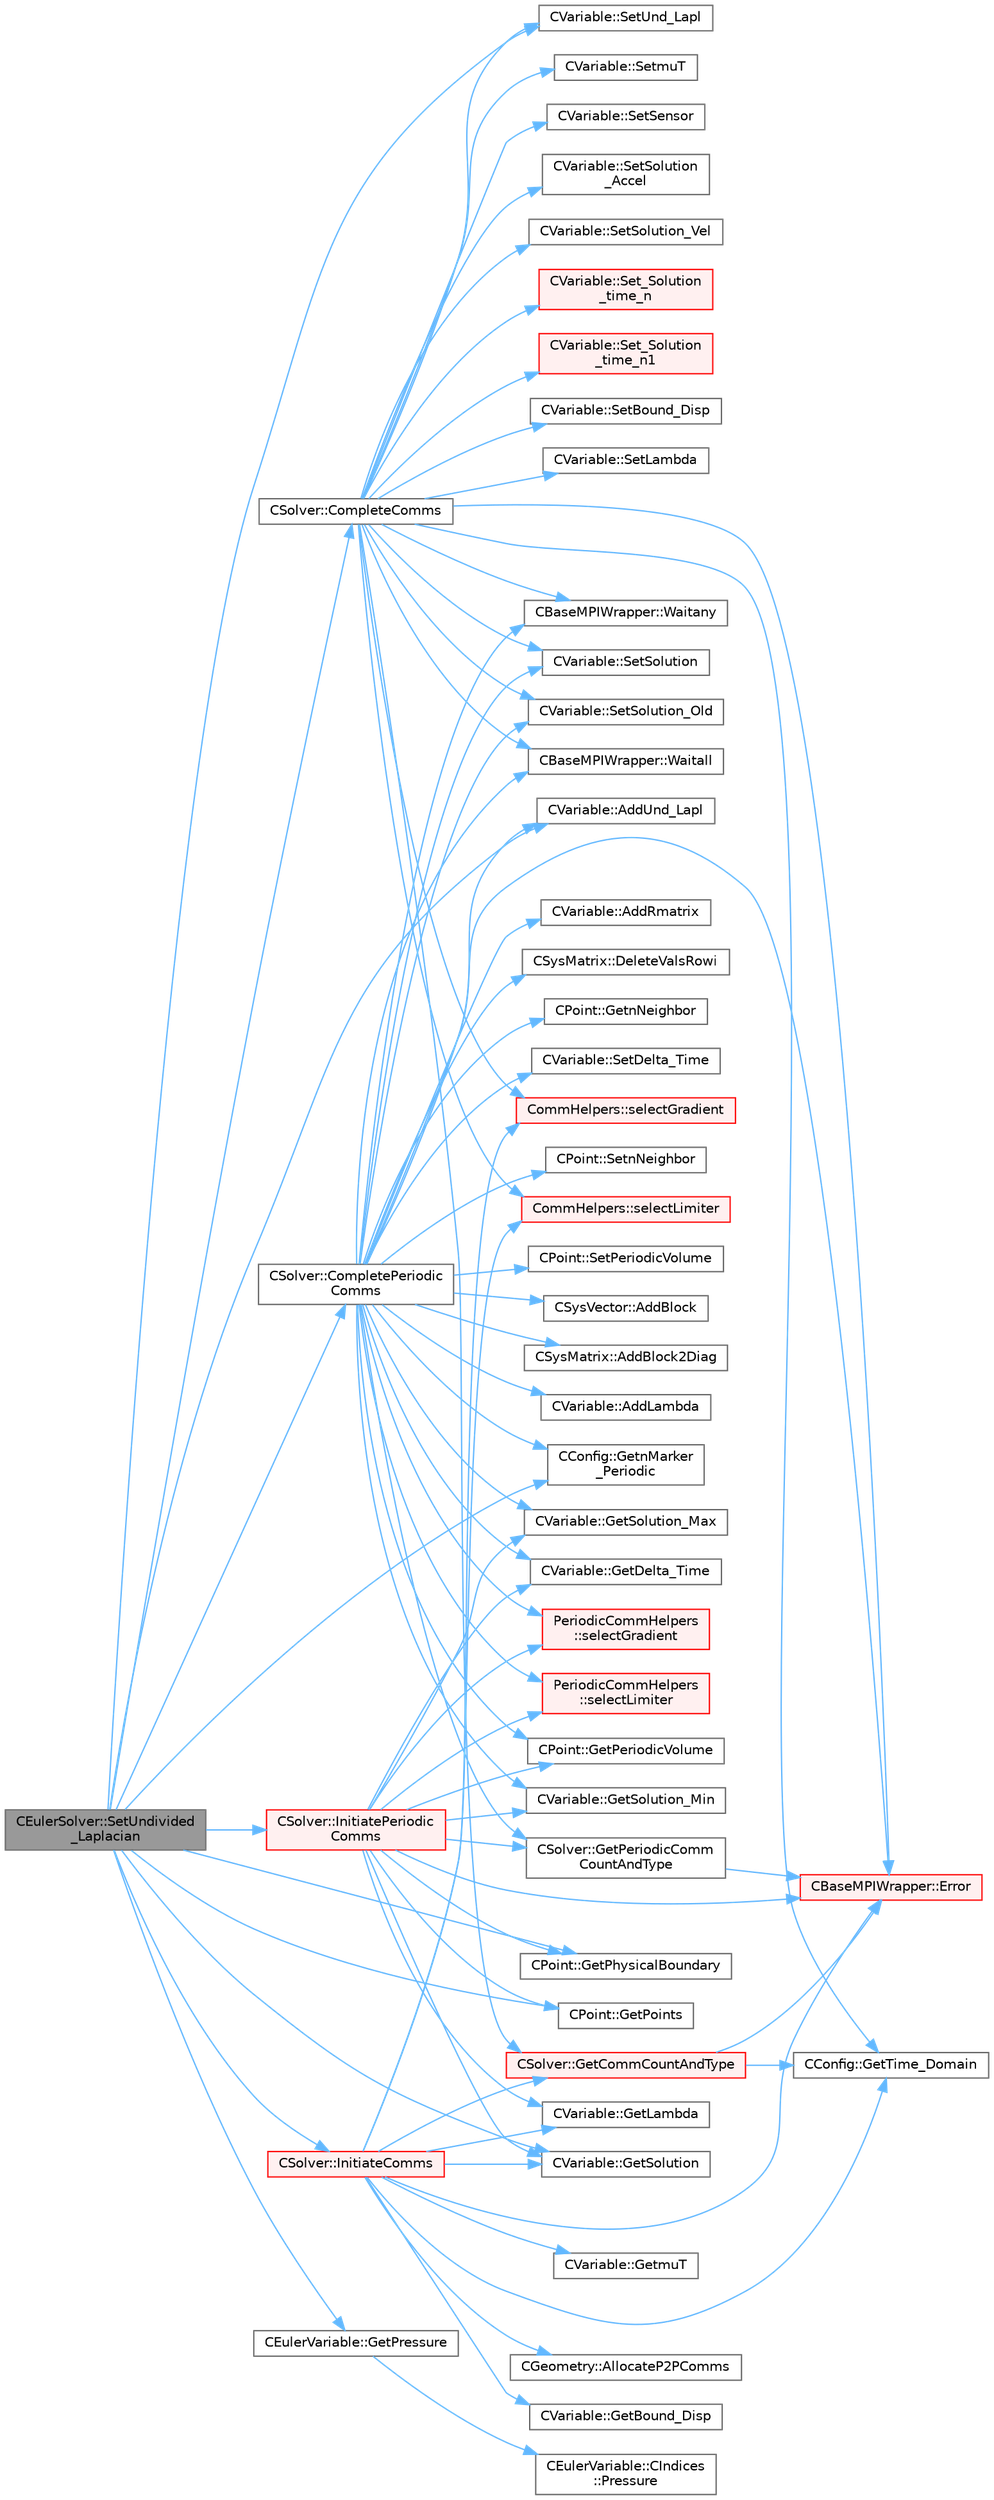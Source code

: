 digraph "CEulerSolver::SetUndivided_Laplacian"
{
 // LATEX_PDF_SIZE
  bgcolor="transparent";
  edge [fontname=Helvetica,fontsize=10,labelfontname=Helvetica,labelfontsize=10];
  node [fontname=Helvetica,fontsize=10,shape=box,height=0.2,width=0.4];
  rankdir="LR";
  Node1 [id="Node000001",label="CEulerSolver::SetUndivided\l_Laplacian",height=0.2,width=0.4,color="gray40", fillcolor="grey60", style="filled", fontcolor="black",tooltip="Compute the undivided laplacian for the solution."];
  Node1 -> Node2 [id="edge1_Node000001_Node000002",color="steelblue1",style="solid",tooltip=" "];
  Node2 [id="Node000002",label="CVariable::AddUnd_Lapl",height=0.2,width=0.4,color="grey40", fillcolor="white", style="filled",URL="$classCVariable.html#a1a920f04028a1c5ae487550cef89920a",tooltip="Increment the value of the undivided laplacian of the solution."];
  Node1 -> Node3 [id="edge2_Node000001_Node000003",color="steelblue1",style="solid",tooltip=" "];
  Node3 [id="Node000003",label="CSolver::CompleteComms",height=0.2,width=0.4,color="grey40", fillcolor="white", style="filled",URL="$classCSolver.html#a6891c839827efbebdcbf9a349f4da92c",tooltip="Routine to complete the set of non-blocking communications launched by InitiateComms() and unpacking ..."];
  Node3 -> Node4 [id="edge3_Node000003_Node000004",color="steelblue1",style="solid",tooltip=" "];
  Node4 [id="Node000004",label="CBaseMPIWrapper::Error",height=0.2,width=0.4,color="red", fillcolor="#FFF0F0", style="filled",URL="$classCBaseMPIWrapper.html#a04457c47629bda56704e6a8804833eeb",tooltip=" "];
  Node3 -> Node6 [id="edge4_Node000003_Node000006",color="steelblue1",style="solid",tooltip=" "];
  Node6 [id="Node000006",label="CSolver::GetCommCountAndType",height=0.2,width=0.4,color="red", fillcolor="#FFF0F0", style="filled",URL="$classCSolver.html#a56fdda7e77a14dfc70449ecef91336e7",tooltip="Helper function to define the type and number of variables per point for each communication type."];
  Node6 -> Node4 [id="edge5_Node000006_Node000004",color="steelblue1",style="solid",tooltip=" "];
  Node6 -> Node8 [id="edge6_Node000006_Node000008",color="steelblue1",style="solid",tooltip=" "];
  Node8 [id="Node000008",label="CConfig::GetTime_Domain",height=0.2,width=0.4,color="grey40", fillcolor="white", style="filled",URL="$classCConfig.html#a85d2e3cf43b77c63642c40c235b853f3",tooltip="Check if the multizone problem is solved for time domain."];
  Node3 -> Node8 [id="edge7_Node000003_Node000008",color="steelblue1",style="solid",tooltip=" "];
  Node3 -> Node9 [id="edge8_Node000003_Node000009",color="steelblue1",style="solid",tooltip=" "];
  Node9 [id="Node000009",label="CommHelpers::selectGradient",height=0.2,width=0.4,color="red", fillcolor="#FFF0F0", style="filled",URL="$namespaceCommHelpers.html#a691c54929c54c5e0b153a99f22217c8b",tooltip=" "];
  Node3 -> Node14 [id="edge9_Node000003_Node000014",color="steelblue1",style="solid",tooltip=" "];
  Node14 [id="Node000014",label="CommHelpers::selectLimiter",height=0.2,width=0.4,color="red", fillcolor="#FFF0F0", style="filled",URL="$namespaceCommHelpers.html#a88e9c22d59034b9b975cd978e1d99db1",tooltip=" "];
  Node3 -> Node18 [id="edge10_Node000003_Node000018",color="steelblue1",style="solid",tooltip=" "];
  Node18 [id="Node000018",label="CVariable::Set_Solution\l_time_n",height=0.2,width=0.4,color="red", fillcolor="#FFF0F0", style="filled",URL="$classCVariable.html#abf55f051089ec13d9c0422ed3389a9dc",tooltip="Set the variable solution at time n."];
  Node3 -> Node22 [id="edge11_Node000003_Node000022",color="steelblue1",style="solid",tooltip=" "];
  Node22 [id="Node000022",label="CVariable::Set_Solution\l_time_n1",height=0.2,width=0.4,color="red", fillcolor="#FFF0F0", style="filled",URL="$classCVariable.html#a527a337871bb37c3bb2df40c2b946884",tooltip="Set the variable solution at time n-1."];
  Node3 -> Node23 [id="edge12_Node000003_Node000023",color="steelblue1",style="solid",tooltip=" "];
  Node23 [id="Node000023",label="CVariable::SetBound_Disp",height=0.2,width=0.4,color="grey40", fillcolor="white", style="filled",URL="$classCVariable.html#a840431a0403b4bddd0a99dbfdf365795",tooltip="A virtual member. Set the boundary displacement."];
  Node3 -> Node24 [id="edge13_Node000003_Node000024",color="steelblue1",style="solid",tooltip=" "];
  Node24 [id="Node000024",label="CVariable::SetLambda",height=0.2,width=0.4,color="grey40", fillcolor="white", style="filled",URL="$classCVariable.html#afc0086076d62561f31a39f774c297428",tooltip="Set the value of the spectral radius."];
  Node3 -> Node25 [id="edge14_Node000003_Node000025",color="steelblue1",style="solid",tooltip=" "];
  Node25 [id="Node000025",label="CVariable::SetmuT",height=0.2,width=0.4,color="grey40", fillcolor="white", style="filled",URL="$classCVariable.html#a91256a1e927c5a529d853d0f127243de",tooltip="Set the value of the eddy viscosity."];
  Node3 -> Node26 [id="edge15_Node000003_Node000026",color="steelblue1",style="solid",tooltip=" "];
  Node26 [id="Node000026",label="CVariable::SetSensor",height=0.2,width=0.4,color="grey40", fillcolor="white", style="filled",URL="$classCVariable.html#a79ebe4ea3cc8eccd8b004256c5492a9e",tooltip="Set pressure sensor."];
  Node3 -> Node27 [id="edge16_Node000003_Node000027",color="steelblue1",style="solid",tooltip=" "];
  Node27 [id="Node000027",label="CVariable::SetSolution",height=0.2,width=0.4,color="grey40", fillcolor="white", style="filled",URL="$classCVariable.html#a22fbbd7bc6491672843000644a05c6a5",tooltip="Set the value of the solution, all variables."];
  Node3 -> Node28 [id="edge17_Node000003_Node000028",color="steelblue1",style="solid",tooltip=" "];
  Node28 [id="Node000028",label="CVariable::SetSolution\l_Accel",height=0.2,width=0.4,color="grey40", fillcolor="white", style="filled",URL="$classCVariable.html#af87029baec777039085fb1ff17ee9555",tooltip="Set the value of the acceleration (Structural Analysis)."];
  Node3 -> Node29 [id="edge18_Node000003_Node000029",color="steelblue1",style="solid",tooltip=" "];
  Node29 [id="Node000029",label="CVariable::SetSolution_Old",height=0.2,width=0.4,color="grey40", fillcolor="white", style="filled",URL="$classCVariable.html#a6ee4d8d450971204cc054a33d6473732",tooltip="Set the value of the old solution."];
  Node3 -> Node30 [id="edge19_Node000003_Node000030",color="steelblue1",style="solid",tooltip=" "];
  Node30 [id="Node000030",label="CVariable::SetSolution_Vel",height=0.2,width=0.4,color="grey40", fillcolor="white", style="filled",URL="$classCVariable.html#a5c1430d98acd399f1371f23e6fae053f",tooltip="Set the value of the velocity (Structural Analysis)."];
  Node3 -> Node31 [id="edge20_Node000003_Node000031",color="steelblue1",style="solid",tooltip=" "];
  Node31 [id="Node000031",label="CVariable::SetUnd_Lapl",height=0.2,width=0.4,color="grey40", fillcolor="white", style="filled",URL="$classCVariable.html#a70f0c6e3ddcf2fdcde3b90f217a0d4a3",tooltip="Set a value to the undivided laplacian."];
  Node3 -> Node32 [id="edge21_Node000003_Node000032",color="steelblue1",style="solid",tooltip=" "];
  Node32 [id="Node000032",label="CBaseMPIWrapper::Waitall",height=0.2,width=0.4,color="grey40", fillcolor="white", style="filled",URL="$classCBaseMPIWrapper.html#a01c02f8c0c799ccd15023f0c2c3cae27",tooltip=" "];
  Node3 -> Node33 [id="edge22_Node000003_Node000033",color="steelblue1",style="solid",tooltip=" "];
  Node33 [id="Node000033",label="CBaseMPIWrapper::Waitany",height=0.2,width=0.4,color="grey40", fillcolor="white", style="filled",URL="$classCBaseMPIWrapper.html#a5f4a1382f625fbbfb2c6224a87591825",tooltip=" "];
  Node1 -> Node34 [id="edge23_Node000001_Node000034",color="steelblue1",style="solid",tooltip=" "];
  Node34 [id="Node000034",label="CSolver::CompletePeriodic\lComms",height=0.2,width=0.4,color="grey40", fillcolor="white", style="filled",URL="$classCSolver.html#a6b9c3e0290bce84f14ad3fde8ffa8658",tooltip="Routine to complete the set of non-blocking periodic communications launched by InitiatePeriodicComms..."];
  Node34 -> Node35 [id="edge24_Node000034_Node000035",color="steelblue1",style="solid",tooltip=" "];
  Node35 [id="Node000035",label="CSysVector::AddBlock",height=0.2,width=0.4,color="grey40", fillcolor="white", style="filled",URL="$classCSysVector.html#aa463275cba394503a9778529fdaa4494",tooltip="Add \"block\" to the vector, see SetBlock."];
  Node34 -> Node36 [id="edge25_Node000034_Node000036",color="steelblue1",style="solid",tooltip=" "];
  Node36 [id="Node000036",label="CSysMatrix::AddBlock2Diag",height=0.2,width=0.4,color="grey40", fillcolor="white", style="filled",URL="$classCSysMatrix.html#a5a4ef7eeb7f009450f575660108ed7be",tooltip="Non overwrite version of SetBlock2Diag, also with scaling."];
  Node34 -> Node37 [id="edge26_Node000034_Node000037",color="steelblue1",style="solid",tooltip=" "];
  Node37 [id="Node000037",label="CVariable::AddLambda",height=0.2,width=0.4,color="grey40", fillcolor="white", style="filled",URL="$classCVariable.html#a90383034bdbbf6b9230ecb27b043374f",tooltip="Add the value of the spectral radius."];
  Node34 -> Node38 [id="edge27_Node000034_Node000038",color="steelblue1",style="solid",tooltip=" "];
  Node38 [id="Node000038",label="CVariable::AddRmatrix",height=0.2,width=0.4,color="grey40", fillcolor="white", style="filled",URL="$classCVariable.html#ad20c6c9494cc08a50403cea1a4b65795",tooltip="Add value to the Rmatrix for least squares gradient calculations."];
  Node34 -> Node2 [id="edge28_Node000034_Node000002",color="steelblue1",style="solid",tooltip=" "];
  Node34 -> Node39 [id="edge29_Node000034_Node000039",color="steelblue1",style="solid",tooltip=" "];
  Node39 [id="Node000039",label="CSysMatrix::DeleteValsRowi",height=0.2,width=0.4,color="grey40", fillcolor="white", style="filled",URL="$classCSysMatrix.html#a9473b0224c9b9a2749571db0bbd22a70",tooltip="Deletes the values of the row i of the sparse matrix."];
  Node34 -> Node4 [id="edge30_Node000034_Node000004",color="steelblue1",style="solid",tooltip=" "];
  Node34 -> Node40 [id="edge31_Node000034_Node000040",color="steelblue1",style="solid",tooltip=" "];
  Node40 [id="Node000040",label="CVariable::GetDelta_Time",height=0.2,width=0.4,color="grey40", fillcolor="white", style="filled",URL="$classCVariable.html#aef3ea2cd0a87d55835bb2bd332678489",tooltip="Get the value of the time step."];
  Node34 -> Node41 [id="edge32_Node000034_Node000041",color="steelblue1",style="solid",tooltip=" "];
  Node41 [id="Node000041",label="CConfig::GetnMarker\l_Periodic",height=0.2,width=0.4,color="grey40", fillcolor="white", style="filled",URL="$classCConfig.html#a8d41ac571359049bbdc4b7927e7c328a",tooltip="Get the total number of periodic markers."];
  Node34 -> Node42 [id="edge33_Node000034_Node000042",color="steelblue1",style="solid",tooltip=" "];
  Node42 [id="Node000042",label="CPoint::GetnNeighbor",height=0.2,width=0.4,color="grey40", fillcolor="white", style="filled",URL="$classCPoint.html#a49aa3858a7980bdf135f30d835bfebe9",tooltip="Get the number of neighbor of a point."];
  Node34 -> Node43 [id="edge34_Node000034_Node000043",color="steelblue1",style="solid",tooltip=" "];
  Node43 [id="Node000043",label="CSolver::GetPeriodicComm\lCountAndType",height=0.2,width=0.4,color="grey40", fillcolor="white", style="filled",URL="$classCSolver.html#a4cb94f79e1bb4dedc9e4c37606f3775c",tooltip="Helper function to define the type and number of variables per point for each communication type."];
  Node43 -> Node4 [id="edge35_Node000043_Node000004",color="steelblue1",style="solid",tooltip=" "];
  Node34 -> Node44 [id="edge36_Node000034_Node000044",color="steelblue1",style="solid",tooltip=" "];
  Node44 [id="Node000044",label="CPoint::GetPeriodicVolume",height=0.2,width=0.4,color="grey40", fillcolor="white", style="filled",URL="$classCPoint.html#a47d81f37300a47e20ee3cd66d7c457f4",tooltip="Get the missing component of area or volume for a control volume on a periodic marker."];
  Node34 -> Node45 [id="edge37_Node000034_Node000045",color="steelblue1",style="solid",tooltip=" "];
  Node45 [id="Node000045",label="CVariable::GetSolution_Max",height=0.2,width=0.4,color="grey40", fillcolor="white", style="filled",URL="$classCVariable.html#acf26b03150e1a12c455f5e8327436c28",tooltip="Get the min solution."];
  Node34 -> Node46 [id="edge38_Node000034_Node000046",color="steelblue1",style="solid",tooltip=" "];
  Node46 [id="Node000046",label="CVariable::GetSolution_Min",height=0.2,width=0.4,color="grey40", fillcolor="white", style="filled",URL="$classCVariable.html#a885cbb7a096bd4e59115f2856f4ac4a5",tooltip="Get the min solution."];
  Node34 -> Node47 [id="edge39_Node000034_Node000047",color="steelblue1",style="solid",tooltip=" "];
  Node47 [id="Node000047",label="PeriodicCommHelpers\l::selectGradient",height=0.2,width=0.4,color="red", fillcolor="#FFF0F0", style="filled",URL="$namespacePeriodicCommHelpers.html#a1fc07b93c26d00ddae225fd80c28c1fc",tooltip=" "];
  Node34 -> Node48 [id="edge40_Node000034_Node000048",color="steelblue1",style="solid",tooltip=" "];
  Node48 [id="Node000048",label="PeriodicCommHelpers\l::selectLimiter",height=0.2,width=0.4,color="red", fillcolor="#FFF0F0", style="filled",URL="$namespacePeriodicCommHelpers.html#a2f2bc43a91b0f94b664e28069ee7abd4",tooltip=" "];
  Node34 -> Node49 [id="edge41_Node000034_Node000049",color="steelblue1",style="solid",tooltip=" "];
  Node49 [id="Node000049",label="CVariable::SetDelta_Time",height=0.2,width=0.4,color="grey40", fillcolor="white", style="filled",URL="$classCVariable.html#a75d51484f25650269294a7925c0f5a3e",tooltip="Set the value of the time step."];
  Node34 -> Node50 [id="edge42_Node000034_Node000050",color="steelblue1",style="solid",tooltip=" "];
  Node50 [id="Node000050",label="CPoint::SetnNeighbor",height=0.2,width=0.4,color="grey40", fillcolor="white", style="filled",URL="$classCPoint.html#a28f69d74670361558e0fd31947cec519",tooltip="Set the number of neighbor (artificial dissipation)."];
  Node34 -> Node51 [id="edge43_Node000034_Node000051",color="steelblue1",style="solid",tooltip=" "];
  Node51 [id="Node000051",label="CPoint::SetPeriodicVolume",height=0.2,width=0.4,color="grey40", fillcolor="white", style="filled",URL="$classCPoint.html#a04fae9e559f1a077087f46208de8579c",tooltip="Set the missing component of area or volume for a control volume on a periodic marker."];
  Node34 -> Node27 [id="edge44_Node000034_Node000027",color="steelblue1",style="solid",tooltip=" "];
  Node34 -> Node29 [id="edge45_Node000034_Node000029",color="steelblue1",style="solid",tooltip=" "];
  Node34 -> Node32 [id="edge46_Node000034_Node000032",color="steelblue1",style="solid",tooltip=" "];
  Node34 -> Node33 [id="edge47_Node000034_Node000033",color="steelblue1",style="solid",tooltip=" "];
  Node1 -> Node41 [id="edge48_Node000001_Node000041",color="steelblue1",style="solid",tooltip=" "];
  Node1 -> Node52 [id="edge49_Node000001_Node000052",color="steelblue1",style="solid",tooltip=" "];
  Node52 [id="Node000052",label="CPoint::GetPhysicalBoundary",height=0.2,width=0.4,color="grey40", fillcolor="white", style="filled",URL="$classCPoint.html#aaf8ce82e815afc59927fd23fc5bc34e2",tooltip="Provides information about if a point belong to the physical boundaries (without MPI)."];
  Node1 -> Node53 [id="edge50_Node000001_Node000053",color="steelblue1",style="solid",tooltip=" "];
  Node53 [id="Node000053",label="CPoint::GetPoints",height=0.2,width=0.4,color="grey40", fillcolor="white", style="filled",URL="$classCPoint.html#a28c574d1577404bc70199351c1c9c358",tooltip="Get the entire point adjacency information in compressed format (CSR)."];
  Node1 -> Node54 [id="edge51_Node000001_Node000054",color="steelblue1",style="solid",tooltip=" "];
  Node54 [id="Node000054",label="CEulerVariable::GetPressure",height=0.2,width=0.4,color="grey40", fillcolor="white", style="filled",URL="$classCEulerVariable.html#a5e1ee3cd1062365d7da17ee3ee49537e",tooltip="Get the flow pressure."];
  Node54 -> Node55 [id="edge52_Node000054_Node000055",color="steelblue1",style="solid",tooltip=" "];
  Node55 [id="Node000055",label="CEulerVariable::CIndices\l::Pressure",height=0.2,width=0.4,color="grey40", fillcolor="white", style="filled",URL="$structCEulerVariable_1_1CIndices.html#a71ffbd849fd584ff3a787411497d3007",tooltip=" "];
  Node1 -> Node56 [id="edge53_Node000001_Node000056",color="steelblue1",style="solid",tooltip=" "];
  Node56 [id="Node000056",label="CVariable::GetSolution",height=0.2,width=0.4,color="grey40", fillcolor="white", style="filled",URL="$classCVariable.html#a261483e39c23c1de7cb9aea7e917c121",tooltip="Get the solution."];
  Node1 -> Node57 [id="edge54_Node000001_Node000057",color="steelblue1",style="solid",tooltip=" "];
  Node57 [id="Node000057",label="CSolver::InitiateComms",height=0.2,width=0.4,color="red", fillcolor="#FFF0F0", style="filled",URL="$classCSolver.html#a7c5c26e7f006b4bb7e93582d839cf09d",tooltip="Routine to load a solver quantity into the data structures for MPI point-to-point communication and t..."];
  Node57 -> Node58 [id="edge55_Node000057_Node000058",color="steelblue1",style="solid",tooltip=" "];
  Node58 [id="Node000058",label="CGeometry::AllocateP2PComms",height=0.2,width=0.4,color="grey40", fillcolor="white", style="filled",URL="$classCGeometry.html#ab8d78a9f4017431b7542e154f58a7e63",tooltip="Routine to allocate buffers for point-to-point MPI communications. Also called to dynamically realloc..."];
  Node57 -> Node4 [id="edge56_Node000057_Node000004",color="steelblue1",style="solid",tooltip=" "];
  Node57 -> Node59 [id="edge57_Node000057_Node000059",color="steelblue1",style="solid",tooltip=" "];
  Node59 [id="Node000059",label="CVariable::GetBound_Disp",height=0.2,width=0.4,color="grey40", fillcolor="white", style="filled",URL="$classCVariable.html#a7e382eae45700e5c1e8973292c08f128",tooltip="A virtual member. Get the value of the displacement imposed at the boundary."];
  Node57 -> Node6 [id="edge58_Node000057_Node000006",color="steelblue1",style="solid",tooltip=" "];
  Node57 -> Node60 [id="edge59_Node000057_Node000060",color="steelblue1",style="solid",tooltip=" "];
  Node60 [id="Node000060",label="CVariable::GetLambda",height=0.2,width=0.4,color="grey40", fillcolor="white", style="filled",URL="$classCVariable.html#af0b6afbd2666eab791d902f50fc3e869",tooltip="Get the value of the spectral radius."];
  Node57 -> Node61 [id="edge60_Node000057_Node000061",color="steelblue1",style="solid",tooltip=" "];
  Node61 [id="Node000061",label="CVariable::GetmuT",height=0.2,width=0.4,color="grey40", fillcolor="white", style="filled",URL="$classCVariable.html#ad35ee29420764dda0bbb574f7a7253e7",tooltip="Get the value of the eddy viscosity."];
  Node57 -> Node56 [id="edge61_Node000057_Node000056",color="steelblue1",style="solid",tooltip=" "];
  Node57 -> Node8 [id="edge62_Node000057_Node000008",color="steelblue1",style="solid",tooltip=" "];
  Node57 -> Node9 [id="edge63_Node000057_Node000009",color="steelblue1",style="solid",tooltip=" "];
  Node57 -> Node14 [id="edge64_Node000057_Node000014",color="steelblue1",style="solid",tooltip=" "];
  Node1 -> Node74 [id="edge65_Node000001_Node000074",color="steelblue1",style="solid",tooltip=" "];
  Node74 [id="Node000074",label="CSolver::InitiatePeriodic\lComms",height=0.2,width=0.4,color="red", fillcolor="#FFF0F0", style="filled",URL="$classCSolver.html#a1a6e3eee698f471925178d422a0c3724",tooltip="Routine to load a solver quantity into the data structures for MPI periodic communication and to laun..."];
  Node74 -> Node4 [id="edge66_Node000074_Node000004",color="steelblue1",style="solid",tooltip=" "];
  Node74 -> Node40 [id="edge67_Node000074_Node000040",color="steelblue1",style="solid",tooltip=" "];
  Node74 -> Node60 [id="edge68_Node000074_Node000060",color="steelblue1",style="solid",tooltip=" "];
  Node74 -> Node43 [id="edge69_Node000074_Node000043",color="steelblue1",style="solid",tooltip=" "];
  Node74 -> Node44 [id="edge70_Node000074_Node000044",color="steelblue1",style="solid",tooltip=" "];
  Node74 -> Node52 [id="edge71_Node000074_Node000052",color="steelblue1",style="solid",tooltip=" "];
  Node74 -> Node53 [id="edge72_Node000074_Node000053",color="steelblue1",style="solid",tooltip=" "];
  Node74 -> Node56 [id="edge73_Node000074_Node000056",color="steelblue1",style="solid",tooltip=" "];
  Node74 -> Node45 [id="edge74_Node000074_Node000045",color="steelblue1",style="solid",tooltip=" "];
  Node74 -> Node46 [id="edge75_Node000074_Node000046",color="steelblue1",style="solid",tooltip=" "];
  Node74 -> Node47 [id="edge76_Node000074_Node000047",color="steelblue1",style="solid",tooltip=" "];
  Node74 -> Node48 [id="edge77_Node000074_Node000048",color="steelblue1",style="solid",tooltip=" "];
  Node1 -> Node31 [id="edge78_Node000001_Node000031",color="steelblue1",style="solid",tooltip=" "];
}
